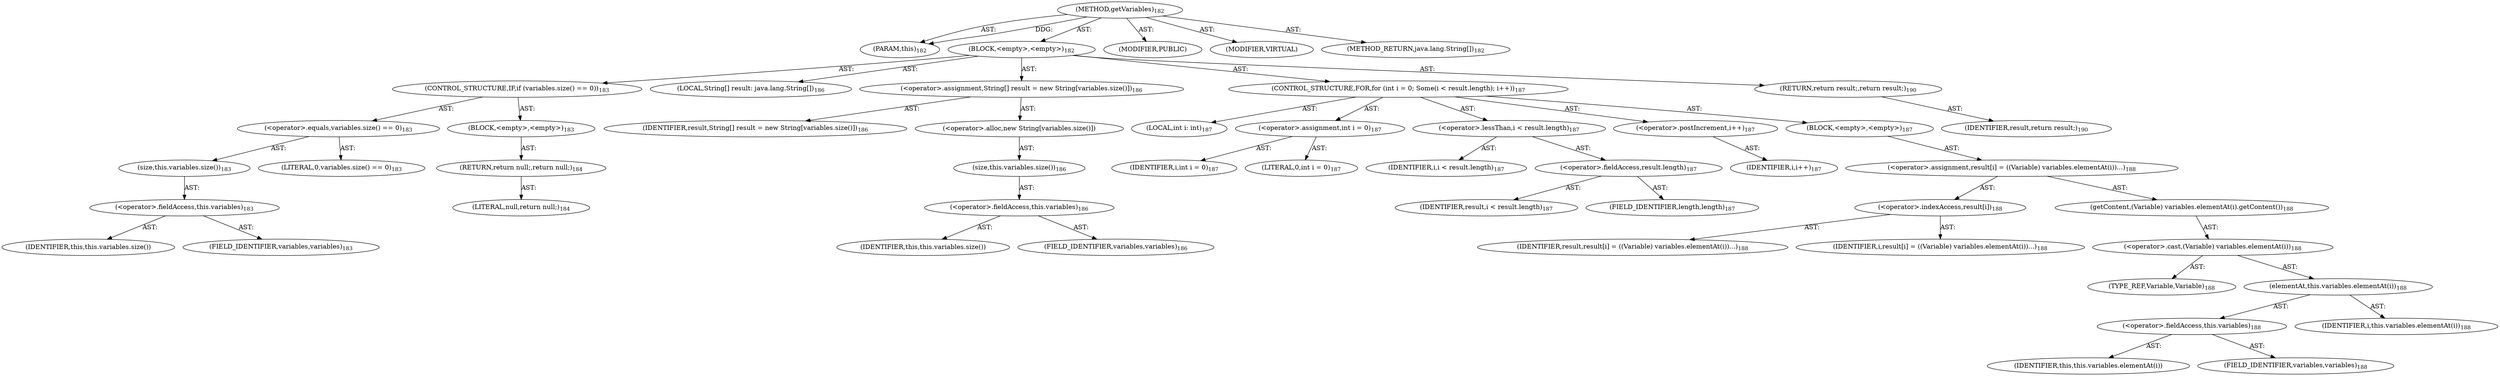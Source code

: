 digraph "getVariables" {  
"111669149706" [label = <(METHOD,getVariables)<SUB>182</SUB>> ]
"115964117007" [label = <(PARAM,this)<SUB>182</SUB>> ]
"25769803788" [label = <(BLOCK,&lt;empty&gt;,&lt;empty&gt;)<SUB>182</SUB>> ]
"47244640257" [label = <(CONTROL_STRUCTURE,IF,if (variables.size() == 0))<SUB>183</SUB>> ]
"30064771112" [label = <(&lt;operator&gt;.equals,variables.size() == 0)<SUB>183</SUB>> ]
"30064771113" [label = <(size,this.variables.size())<SUB>183</SUB>> ]
"30064771114" [label = <(&lt;operator&gt;.fieldAccess,this.variables)<SUB>183</SUB>> ]
"68719476762" [label = <(IDENTIFIER,this,this.variables.size())> ]
"55834574861" [label = <(FIELD_IDENTIFIER,variables,variables)<SUB>183</SUB>> ]
"90194313221" [label = <(LITERAL,0,variables.size() == 0)<SUB>183</SUB>> ]
"25769803789" [label = <(BLOCK,&lt;empty&gt;,&lt;empty&gt;)<SUB>183</SUB>> ]
"146028888067" [label = <(RETURN,return null;,return null;)<SUB>184</SUB>> ]
"90194313222" [label = <(LITERAL,null,return null;)<SUB>184</SUB>> ]
"94489280514" [label = <(LOCAL,String[] result: java.lang.String[])<SUB>186</SUB>> ]
"30064771115" [label = <(&lt;operator&gt;.assignment,String[] result = new String[variables.size()])<SUB>186</SUB>> ]
"68719476763" [label = <(IDENTIFIER,result,String[] result = new String[variables.size()])<SUB>186</SUB>> ]
"30064771116" [label = <(&lt;operator&gt;.alloc,new String[variables.size()])> ]
"30064771117" [label = <(size,this.variables.size())<SUB>186</SUB>> ]
"30064771118" [label = <(&lt;operator&gt;.fieldAccess,this.variables)<SUB>186</SUB>> ]
"68719476764" [label = <(IDENTIFIER,this,this.variables.size())> ]
"55834574862" [label = <(FIELD_IDENTIFIER,variables,variables)<SUB>186</SUB>> ]
"47244640258" [label = <(CONTROL_STRUCTURE,FOR,for (int i = 0; Some(i &lt; result.length); i++))<SUB>187</SUB>> ]
"94489280515" [label = <(LOCAL,int i: int)<SUB>187</SUB>> ]
"30064771119" [label = <(&lt;operator&gt;.assignment,int i = 0)<SUB>187</SUB>> ]
"68719476765" [label = <(IDENTIFIER,i,int i = 0)<SUB>187</SUB>> ]
"90194313223" [label = <(LITERAL,0,int i = 0)<SUB>187</SUB>> ]
"30064771120" [label = <(&lt;operator&gt;.lessThan,i &lt; result.length)<SUB>187</SUB>> ]
"68719476766" [label = <(IDENTIFIER,i,i &lt; result.length)<SUB>187</SUB>> ]
"30064771121" [label = <(&lt;operator&gt;.fieldAccess,result.length)<SUB>187</SUB>> ]
"68719476767" [label = <(IDENTIFIER,result,i &lt; result.length)<SUB>187</SUB>> ]
"55834574863" [label = <(FIELD_IDENTIFIER,length,length)<SUB>187</SUB>> ]
"30064771122" [label = <(&lt;operator&gt;.postIncrement,i++)<SUB>187</SUB>> ]
"68719476768" [label = <(IDENTIFIER,i,i++)<SUB>187</SUB>> ]
"25769803790" [label = <(BLOCK,&lt;empty&gt;,&lt;empty&gt;)<SUB>187</SUB>> ]
"30064771123" [label = <(&lt;operator&gt;.assignment,result[i] = ((Variable) variables.elementAt(i))...)<SUB>188</SUB>> ]
"30064771124" [label = <(&lt;operator&gt;.indexAccess,result[i])<SUB>188</SUB>> ]
"68719476769" [label = <(IDENTIFIER,result,result[i] = ((Variable) variables.elementAt(i))...)<SUB>188</SUB>> ]
"68719476770" [label = <(IDENTIFIER,i,result[i] = ((Variable) variables.elementAt(i))...)<SUB>188</SUB>> ]
"30064771125" [label = <(getContent,(Variable) variables.elementAt(i).getContent())<SUB>188</SUB>> ]
"30064771126" [label = <(&lt;operator&gt;.cast,(Variable) variables.elementAt(i))<SUB>188</SUB>> ]
"180388626432" [label = <(TYPE_REF,Variable,Variable)<SUB>188</SUB>> ]
"30064771127" [label = <(elementAt,this.variables.elementAt(i))<SUB>188</SUB>> ]
"30064771128" [label = <(&lt;operator&gt;.fieldAccess,this.variables)<SUB>188</SUB>> ]
"68719476771" [label = <(IDENTIFIER,this,this.variables.elementAt(i))> ]
"55834574864" [label = <(FIELD_IDENTIFIER,variables,variables)<SUB>188</SUB>> ]
"68719476772" [label = <(IDENTIFIER,i,this.variables.elementAt(i))<SUB>188</SUB>> ]
"146028888068" [label = <(RETURN,return result;,return result;)<SUB>190</SUB>> ]
"68719476773" [label = <(IDENTIFIER,result,return result;)<SUB>190</SUB>> ]
"133143986200" [label = <(MODIFIER,PUBLIC)> ]
"133143986201" [label = <(MODIFIER,VIRTUAL)> ]
"128849018890" [label = <(METHOD_RETURN,java.lang.String[])<SUB>182</SUB>> ]
  "111669149706" -> "115964117007"  [ label = "AST: "] 
  "111669149706" -> "25769803788"  [ label = "AST: "] 
  "111669149706" -> "133143986200"  [ label = "AST: "] 
  "111669149706" -> "133143986201"  [ label = "AST: "] 
  "111669149706" -> "128849018890"  [ label = "AST: "] 
  "25769803788" -> "47244640257"  [ label = "AST: "] 
  "25769803788" -> "94489280514"  [ label = "AST: "] 
  "25769803788" -> "30064771115"  [ label = "AST: "] 
  "25769803788" -> "47244640258"  [ label = "AST: "] 
  "25769803788" -> "146028888068"  [ label = "AST: "] 
  "47244640257" -> "30064771112"  [ label = "AST: "] 
  "47244640257" -> "25769803789"  [ label = "AST: "] 
  "30064771112" -> "30064771113"  [ label = "AST: "] 
  "30064771112" -> "90194313221"  [ label = "AST: "] 
  "30064771113" -> "30064771114"  [ label = "AST: "] 
  "30064771114" -> "68719476762"  [ label = "AST: "] 
  "30064771114" -> "55834574861"  [ label = "AST: "] 
  "25769803789" -> "146028888067"  [ label = "AST: "] 
  "146028888067" -> "90194313222"  [ label = "AST: "] 
  "30064771115" -> "68719476763"  [ label = "AST: "] 
  "30064771115" -> "30064771116"  [ label = "AST: "] 
  "30064771116" -> "30064771117"  [ label = "AST: "] 
  "30064771117" -> "30064771118"  [ label = "AST: "] 
  "30064771118" -> "68719476764"  [ label = "AST: "] 
  "30064771118" -> "55834574862"  [ label = "AST: "] 
  "47244640258" -> "94489280515"  [ label = "AST: "] 
  "47244640258" -> "30064771119"  [ label = "AST: "] 
  "47244640258" -> "30064771120"  [ label = "AST: "] 
  "47244640258" -> "30064771122"  [ label = "AST: "] 
  "47244640258" -> "25769803790"  [ label = "AST: "] 
  "30064771119" -> "68719476765"  [ label = "AST: "] 
  "30064771119" -> "90194313223"  [ label = "AST: "] 
  "30064771120" -> "68719476766"  [ label = "AST: "] 
  "30064771120" -> "30064771121"  [ label = "AST: "] 
  "30064771121" -> "68719476767"  [ label = "AST: "] 
  "30064771121" -> "55834574863"  [ label = "AST: "] 
  "30064771122" -> "68719476768"  [ label = "AST: "] 
  "25769803790" -> "30064771123"  [ label = "AST: "] 
  "30064771123" -> "30064771124"  [ label = "AST: "] 
  "30064771123" -> "30064771125"  [ label = "AST: "] 
  "30064771124" -> "68719476769"  [ label = "AST: "] 
  "30064771124" -> "68719476770"  [ label = "AST: "] 
  "30064771125" -> "30064771126"  [ label = "AST: "] 
  "30064771126" -> "180388626432"  [ label = "AST: "] 
  "30064771126" -> "30064771127"  [ label = "AST: "] 
  "30064771127" -> "30064771128"  [ label = "AST: "] 
  "30064771127" -> "68719476772"  [ label = "AST: "] 
  "30064771128" -> "68719476771"  [ label = "AST: "] 
  "30064771128" -> "55834574864"  [ label = "AST: "] 
  "146028888068" -> "68719476773"  [ label = "AST: "] 
  "111669149706" -> "115964117007"  [ label = "DDG: "] 
}
